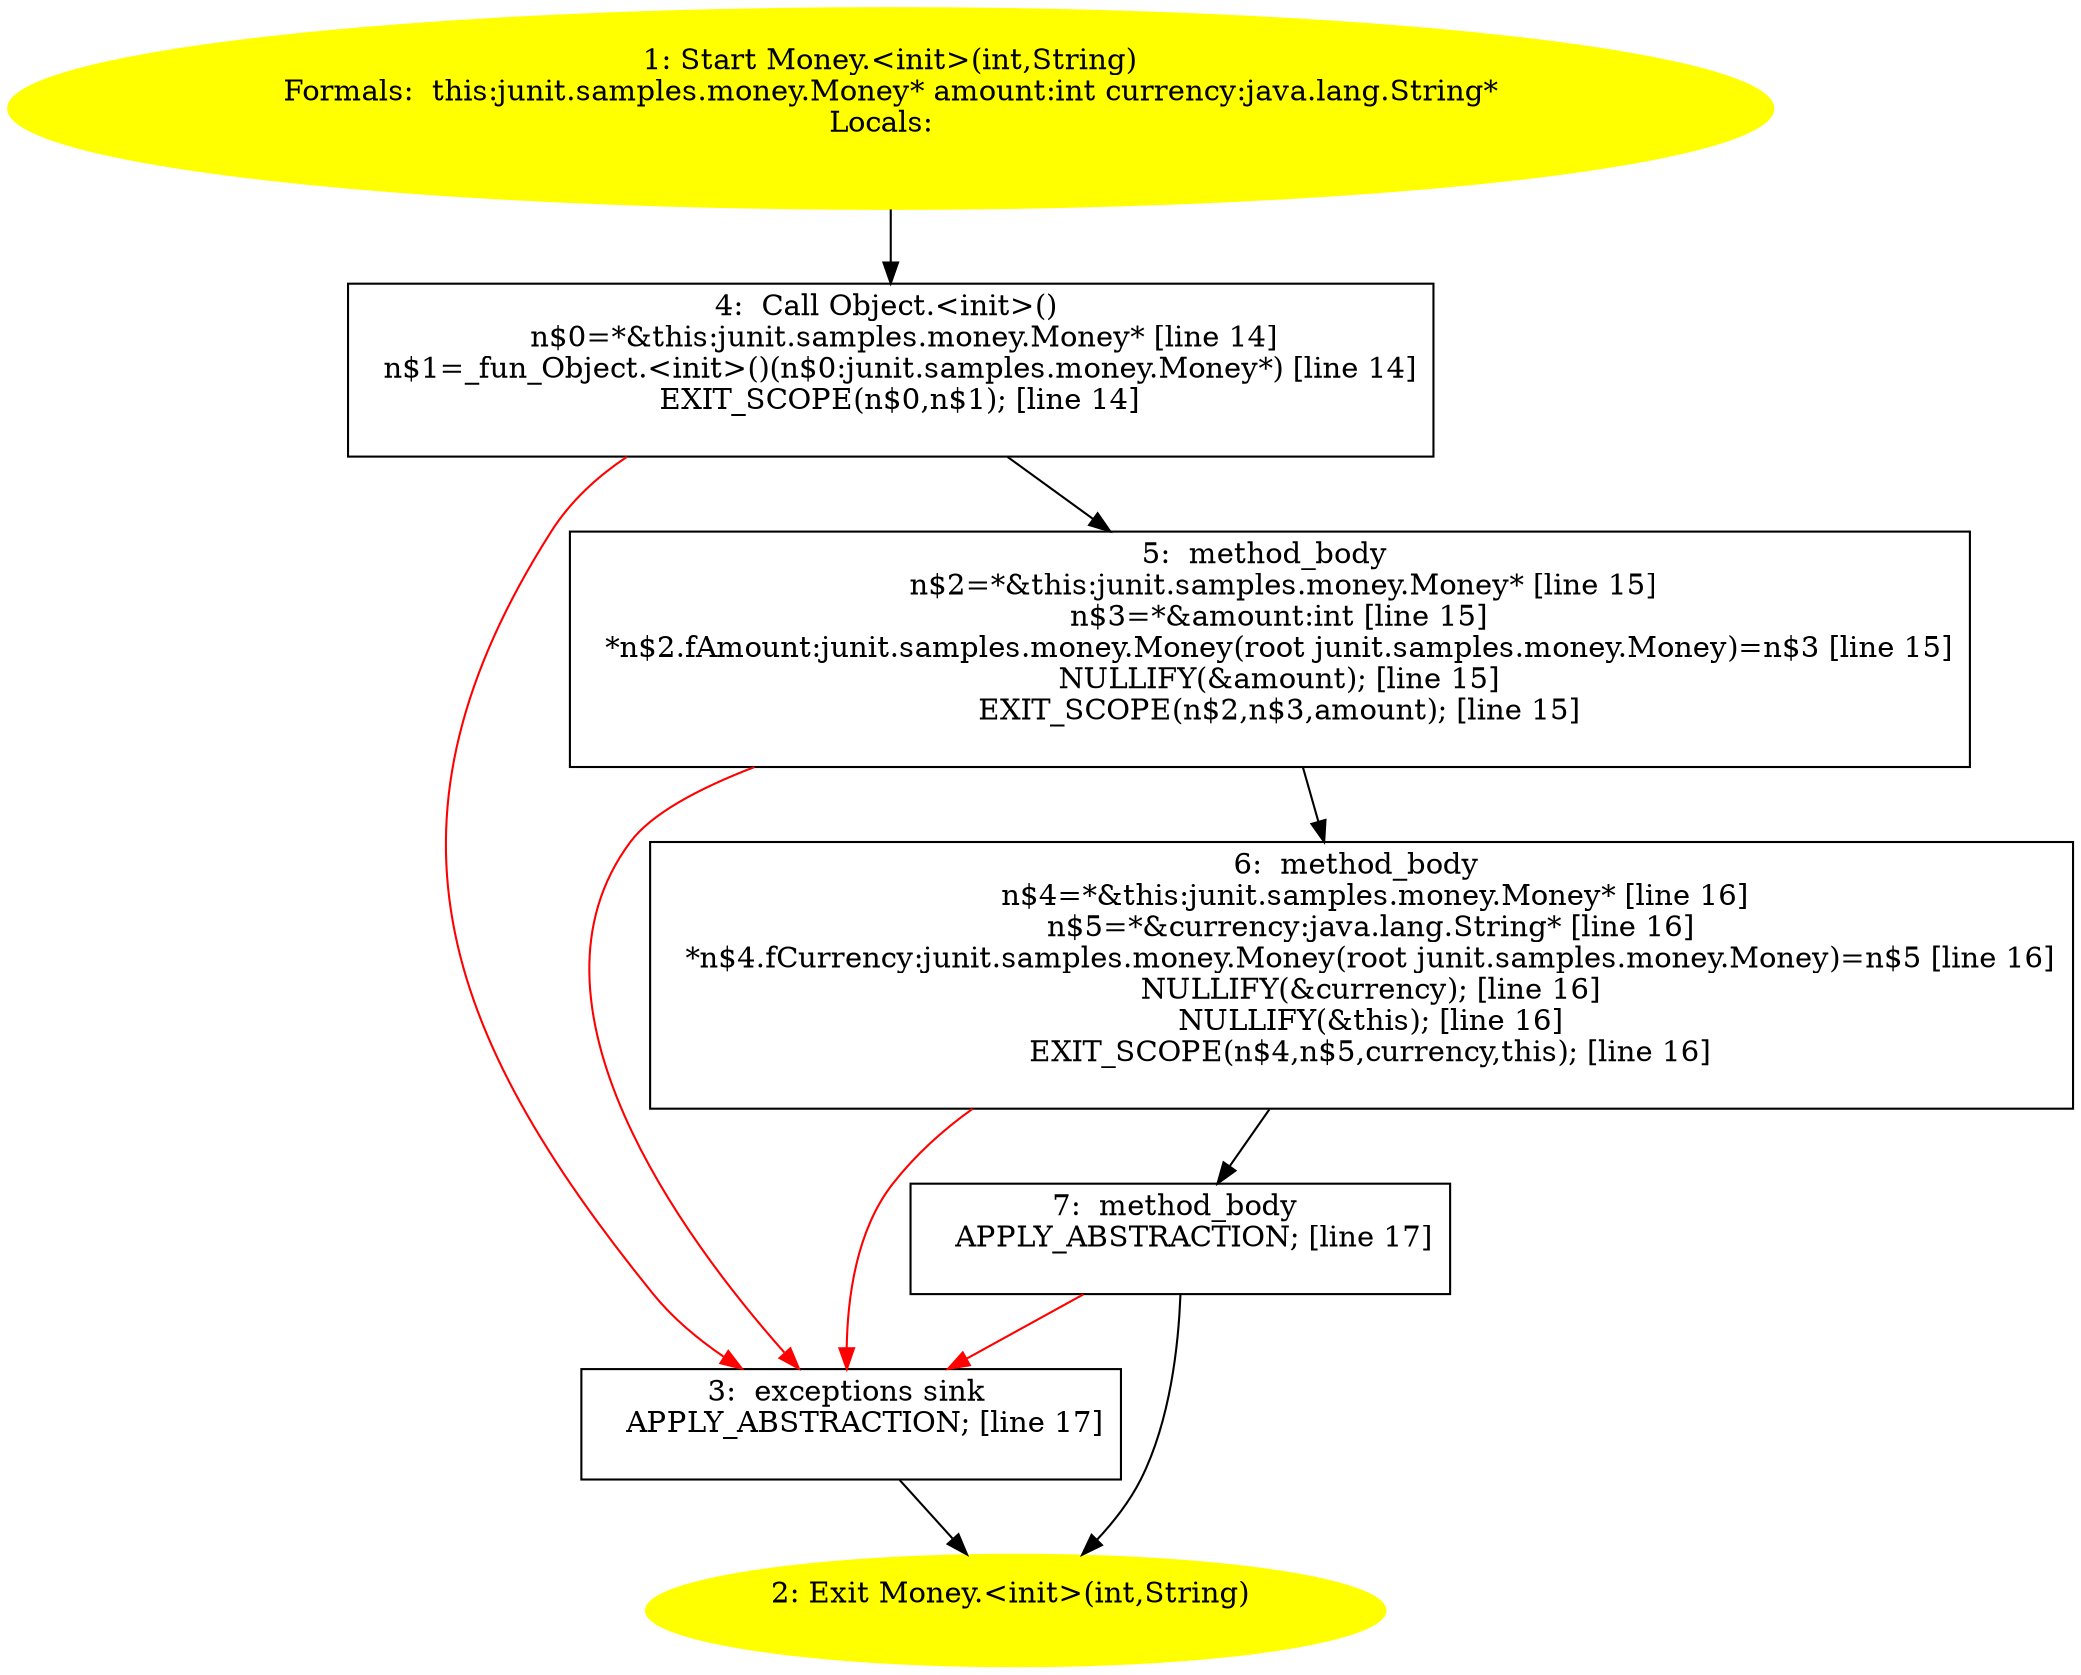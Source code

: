 /* @generated */
digraph cfg {
"junit.samples.money.Money.<init>(int,java.lang.String).3623fdf6f827f5de5626e792814fdbf5_1" [label="1: Start Money.<init>(int,String)\nFormals:  this:junit.samples.money.Money* amount:int currency:java.lang.String*\nLocals:  \n  " color=yellow style=filled]
	

	 "junit.samples.money.Money.<init>(int,java.lang.String).3623fdf6f827f5de5626e792814fdbf5_1" -> "junit.samples.money.Money.<init>(int,java.lang.String).3623fdf6f827f5de5626e792814fdbf5_4" ;
"junit.samples.money.Money.<init>(int,java.lang.String).3623fdf6f827f5de5626e792814fdbf5_2" [label="2: Exit Money.<init>(int,String) \n  " color=yellow style=filled]
	

"junit.samples.money.Money.<init>(int,java.lang.String).3623fdf6f827f5de5626e792814fdbf5_3" [label="3:  exceptions sink \n   APPLY_ABSTRACTION; [line 17]\n " shape="box"]
	

	 "junit.samples.money.Money.<init>(int,java.lang.String).3623fdf6f827f5de5626e792814fdbf5_3" -> "junit.samples.money.Money.<init>(int,java.lang.String).3623fdf6f827f5de5626e792814fdbf5_2" ;
"junit.samples.money.Money.<init>(int,java.lang.String).3623fdf6f827f5de5626e792814fdbf5_4" [label="4:  Call Object.<init>() \n   n$0=*&this:junit.samples.money.Money* [line 14]\n  n$1=_fun_Object.<init>()(n$0:junit.samples.money.Money*) [line 14]\n  EXIT_SCOPE(n$0,n$1); [line 14]\n " shape="box"]
	

	 "junit.samples.money.Money.<init>(int,java.lang.String).3623fdf6f827f5de5626e792814fdbf5_4" -> "junit.samples.money.Money.<init>(int,java.lang.String).3623fdf6f827f5de5626e792814fdbf5_5" ;
	 "junit.samples.money.Money.<init>(int,java.lang.String).3623fdf6f827f5de5626e792814fdbf5_4" -> "junit.samples.money.Money.<init>(int,java.lang.String).3623fdf6f827f5de5626e792814fdbf5_3" [color="red" ];
"junit.samples.money.Money.<init>(int,java.lang.String).3623fdf6f827f5de5626e792814fdbf5_5" [label="5:  method_body \n   n$2=*&this:junit.samples.money.Money* [line 15]\n  n$3=*&amount:int [line 15]\n  *n$2.fAmount:junit.samples.money.Money(root junit.samples.money.Money)=n$3 [line 15]\n  NULLIFY(&amount); [line 15]\n  EXIT_SCOPE(n$2,n$3,amount); [line 15]\n " shape="box"]
	

	 "junit.samples.money.Money.<init>(int,java.lang.String).3623fdf6f827f5de5626e792814fdbf5_5" -> "junit.samples.money.Money.<init>(int,java.lang.String).3623fdf6f827f5de5626e792814fdbf5_6" ;
	 "junit.samples.money.Money.<init>(int,java.lang.String).3623fdf6f827f5de5626e792814fdbf5_5" -> "junit.samples.money.Money.<init>(int,java.lang.String).3623fdf6f827f5de5626e792814fdbf5_3" [color="red" ];
"junit.samples.money.Money.<init>(int,java.lang.String).3623fdf6f827f5de5626e792814fdbf5_6" [label="6:  method_body \n   n$4=*&this:junit.samples.money.Money* [line 16]\n  n$5=*&currency:java.lang.String* [line 16]\n  *n$4.fCurrency:junit.samples.money.Money(root junit.samples.money.Money)=n$5 [line 16]\n  NULLIFY(&currency); [line 16]\n  NULLIFY(&this); [line 16]\n  EXIT_SCOPE(n$4,n$5,currency,this); [line 16]\n " shape="box"]
	

	 "junit.samples.money.Money.<init>(int,java.lang.String).3623fdf6f827f5de5626e792814fdbf5_6" -> "junit.samples.money.Money.<init>(int,java.lang.String).3623fdf6f827f5de5626e792814fdbf5_7" ;
	 "junit.samples.money.Money.<init>(int,java.lang.String).3623fdf6f827f5de5626e792814fdbf5_6" -> "junit.samples.money.Money.<init>(int,java.lang.String).3623fdf6f827f5de5626e792814fdbf5_3" [color="red" ];
"junit.samples.money.Money.<init>(int,java.lang.String).3623fdf6f827f5de5626e792814fdbf5_7" [label="7:  method_body \n   APPLY_ABSTRACTION; [line 17]\n " shape="box"]
	

	 "junit.samples.money.Money.<init>(int,java.lang.String).3623fdf6f827f5de5626e792814fdbf5_7" -> "junit.samples.money.Money.<init>(int,java.lang.String).3623fdf6f827f5de5626e792814fdbf5_2" ;
	 "junit.samples.money.Money.<init>(int,java.lang.String).3623fdf6f827f5de5626e792814fdbf5_7" -> "junit.samples.money.Money.<init>(int,java.lang.String).3623fdf6f827f5de5626e792814fdbf5_3" [color="red" ];
}
